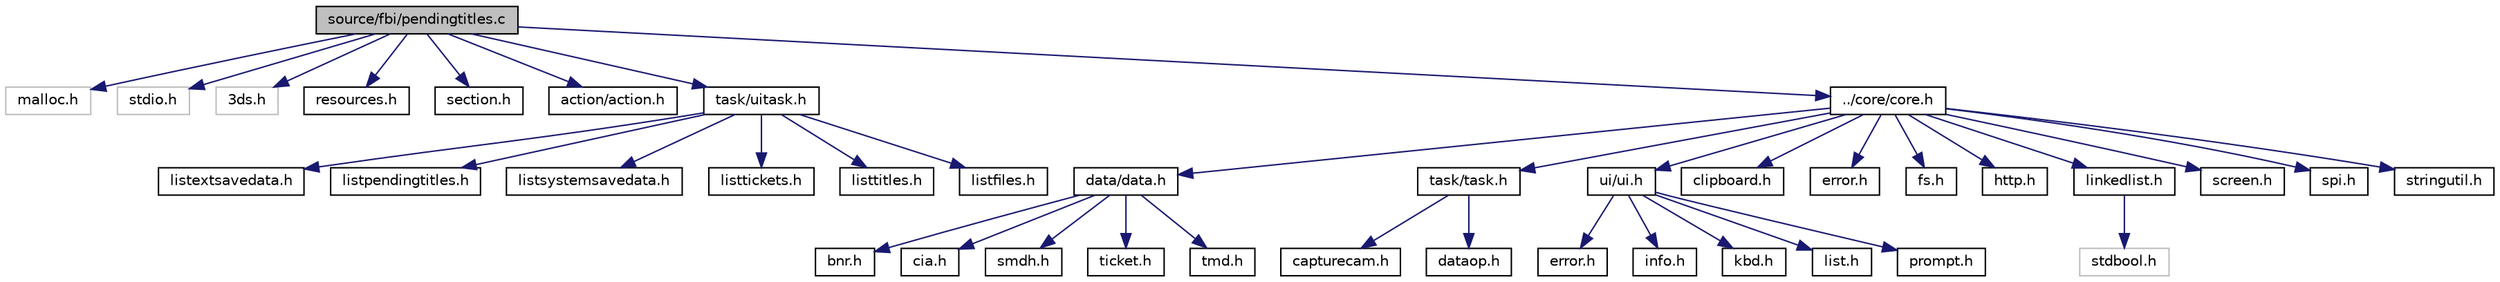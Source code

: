 digraph "source/fbi/pendingtitles.c"
{
  edge [fontname="Helvetica",fontsize="10",labelfontname="Helvetica",labelfontsize="10"];
  node [fontname="Helvetica",fontsize="10",shape=record];
  Node1 [label="source/fbi/pendingtitles.c",height=0.2,width=0.4,color="black", fillcolor="grey75", style="filled" fontcolor="black"];
  Node1 -> Node2 [color="midnightblue",fontsize="10",style="solid",fontname="Helvetica"];
  Node2 [label="malloc.h",height=0.2,width=0.4,color="grey75", fillcolor="white", style="filled"];
  Node1 -> Node3 [color="midnightblue",fontsize="10",style="solid",fontname="Helvetica"];
  Node3 [label="stdio.h",height=0.2,width=0.4,color="grey75", fillcolor="white", style="filled"];
  Node1 -> Node4 [color="midnightblue",fontsize="10",style="solid",fontname="Helvetica"];
  Node4 [label="3ds.h",height=0.2,width=0.4,color="grey75", fillcolor="white", style="filled"];
  Node1 -> Node5 [color="midnightblue",fontsize="10",style="solid",fontname="Helvetica"];
  Node5 [label="resources.h",height=0.2,width=0.4,color="black", fillcolor="white", style="filled",URL="$resources_8h.html"];
  Node1 -> Node6 [color="midnightblue",fontsize="10",style="solid",fontname="Helvetica"];
  Node6 [label="section.h",height=0.2,width=0.4,color="black", fillcolor="white", style="filled",URL="$section_8h.html"];
  Node1 -> Node7 [color="midnightblue",fontsize="10",style="solid",fontname="Helvetica"];
  Node7 [label="action/action.h",height=0.2,width=0.4,color="black", fillcolor="white", style="filled",URL="$action_8h.html"];
  Node1 -> Node8 [color="midnightblue",fontsize="10",style="solid",fontname="Helvetica"];
  Node8 [label="task/uitask.h",height=0.2,width=0.4,color="black", fillcolor="white", style="filled",URL="$uitask_8h.html"];
  Node8 -> Node9 [color="midnightblue",fontsize="10",style="solid",fontname="Helvetica"];
  Node9 [label="listextsavedata.h",height=0.2,width=0.4,color="black", fillcolor="white", style="filled",URL="$listextsavedata_8h.html"];
  Node8 -> Node10 [color="midnightblue",fontsize="10",style="solid",fontname="Helvetica"];
  Node10 [label="listpendingtitles.h",height=0.2,width=0.4,color="black", fillcolor="white", style="filled",URL="$listpendingtitles_8h.html"];
  Node8 -> Node11 [color="midnightblue",fontsize="10",style="solid",fontname="Helvetica"];
  Node11 [label="listsystemsavedata.h",height=0.2,width=0.4,color="black", fillcolor="white", style="filled",URL="$listsystemsavedata_8h.html"];
  Node8 -> Node12 [color="midnightblue",fontsize="10",style="solid",fontname="Helvetica"];
  Node12 [label="listtickets.h",height=0.2,width=0.4,color="black", fillcolor="white", style="filled",URL="$listtickets_8h.html"];
  Node8 -> Node13 [color="midnightblue",fontsize="10",style="solid",fontname="Helvetica"];
  Node13 [label="listtitles.h",height=0.2,width=0.4,color="black", fillcolor="white", style="filled",URL="$listtitles_8h.html"];
  Node8 -> Node14 [color="midnightblue",fontsize="10",style="solid",fontname="Helvetica"];
  Node14 [label="listfiles.h",height=0.2,width=0.4,color="black", fillcolor="white", style="filled",URL="$listfiles_8h.html"];
  Node1 -> Node15 [color="midnightblue",fontsize="10",style="solid",fontname="Helvetica"];
  Node15 [label="../core/core.h",height=0.2,width=0.4,color="black", fillcolor="white", style="filled",URL="$core_8h.html"];
  Node15 -> Node16 [color="midnightblue",fontsize="10",style="solid",fontname="Helvetica"];
  Node16 [label="data/data.h",height=0.2,width=0.4,color="black", fillcolor="white", style="filled",URL="$data_8h.html"];
  Node16 -> Node17 [color="midnightblue",fontsize="10",style="solid",fontname="Helvetica"];
  Node17 [label="bnr.h",height=0.2,width=0.4,color="black", fillcolor="white", style="filled",URL="$bnr_8h.html"];
  Node16 -> Node18 [color="midnightblue",fontsize="10",style="solid",fontname="Helvetica"];
  Node18 [label="cia.h",height=0.2,width=0.4,color="black", fillcolor="white", style="filled",URL="$cia_8h.html"];
  Node16 -> Node19 [color="midnightblue",fontsize="10",style="solid",fontname="Helvetica"];
  Node19 [label="smdh.h",height=0.2,width=0.4,color="black", fillcolor="white", style="filled",URL="$smdh_8h.html"];
  Node16 -> Node20 [color="midnightblue",fontsize="10",style="solid",fontname="Helvetica"];
  Node20 [label="ticket.h",height=0.2,width=0.4,color="black", fillcolor="white", style="filled",URL="$ticket_8h.html"];
  Node16 -> Node21 [color="midnightblue",fontsize="10",style="solid",fontname="Helvetica"];
  Node21 [label="tmd.h",height=0.2,width=0.4,color="black", fillcolor="white", style="filled",URL="$tmd_8h.html"];
  Node15 -> Node22 [color="midnightblue",fontsize="10",style="solid",fontname="Helvetica"];
  Node22 [label="task/task.h",height=0.2,width=0.4,color="black", fillcolor="white", style="filled",URL="$task_8h.html"];
  Node22 -> Node23 [color="midnightblue",fontsize="10",style="solid",fontname="Helvetica"];
  Node23 [label="capturecam.h",height=0.2,width=0.4,color="black", fillcolor="white", style="filled",URL="$capturecam_8h.html"];
  Node22 -> Node24 [color="midnightblue",fontsize="10",style="solid",fontname="Helvetica"];
  Node24 [label="dataop.h",height=0.2,width=0.4,color="black", fillcolor="white", style="filled",URL="$dataop_8h.html"];
  Node15 -> Node25 [color="midnightblue",fontsize="10",style="solid",fontname="Helvetica"];
  Node25 [label="ui/ui.h",height=0.2,width=0.4,color="black", fillcolor="white", style="filled",URL="$ui_8h.html"];
  Node25 -> Node26 [color="midnightblue",fontsize="10",style="solid",fontname="Helvetica"];
  Node26 [label="error.h",height=0.2,width=0.4,color="black", fillcolor="white", style="filled",URL="$ui_2error_8h.html"];
  Node25 -> Node27 [color="midnightblue",fontsize="10",style="solid",fontname="Helvetica"];
  Node27 [label="info.h",height=0.2,width=0.4,color="black", fillcolor="white", style="filled",URL="$info_8h.html"];
  Node25 -> Node28 [color="midnightblue",fontsize="10",style="solid",fontname="Helvetica"];
  Node28 [label="kbd.h",height=0.2,width=0.4,color="black", fillcolor="white", style="filled",URL="$kbd_8h.html"];
  Node25 -> Node29 [color="midnightblue",fontsize="10",style="solid",fontname="Helvetica"];
  Node29 [label="list.h",height=0.2,width=0.4,color="black", fillcolor="white", style="filled",URL="$list_8h.html"];
  Node25 -> Node30 [color="midnightblue",fontsize="10",style="solid",fontname="Helvetica"];
  Node30 [label="prompt.h",height=0.2,width=0.4,color="black", fillcolor="white", style="filled",URL="$prompt_8h.html"];
  Node15 -> Node31 [color="midnightblue",fontsize="10",style="solid",fontname="Helvetica"];
  Node31 [label="clipboard.h",height=0.2,width=0.4,color="black", fillcolor="white", style="filled",URL="$clipboard_8h.html"];
  Node15 -> Node32 [color="midnightblue",fontsize="10",style="solid",fontname="Helvetica"];
  Node32 [label="error.h",height=0.2,width=0.4,color="black", fillcolor="white", style="filled",URL="$error_8h.html"];
  Node15 -> Node33 [color="midnightblue",fontsize="10",style="solid",fontname="Helvetica"];
  Node33 [label="fs.h",height=0.2,width=0.4,color="black", fillcolor="white", style="filled",URL="$fs_8h.html"];
  Node15 -> Node34 [color="midnightblue",fontsize="10",style="solid",fontname="Helvetica"];
  Node34 [label="http.h",height=0.2,width=0.4,color="black", fillcolor="white", style="filled",URL="$http_8h.html"];
  Node15 -> Node35 [color="midnightblue",fontsize="10",style="solid",fontname="Helvetica"];
  Node35 [label="linkedlist.h",height=0.2,width=0.4,color="black", fillcolor="white", style="filled",URL="$linkedlist_8h.html"];
  Node35 -> Node36 [color="midnightblue",fontsize="10",style="solid",fontname="Helvetica"];
  Node36 [label="stdbool.h",height=0.2,width=0.4,color="grey75", fillcolor="white", style="filled"];
  Node15 -> Node37 [color="midnightblue",fontsize="10",style="solid",fontname="Helvetica"];
  Node37 [label="screen.h",height=0.2,width=0.4,color="black", fillcolor="white", style="filled",URL="$screen_8h.html"];
  Node15 -> Node38 [color="midnightblue",fontsize="10",style="solid",fontname="Helvetica"];
  Node38 [label="spi.h",height=0.2,width=0.4,color="black", fillcolor="white", style="filled",URL="$spi_8h.html"];
  Node15 -> Node39 [color="midnightblue",fontsize="10",style="solid",fontname="Helvetica"];
  Node39 [label="stringutil.h",height=0.2,width=0.4,color="black", fillcolor="white", style="filled",URL="$stringutil_8h.html"];
}
